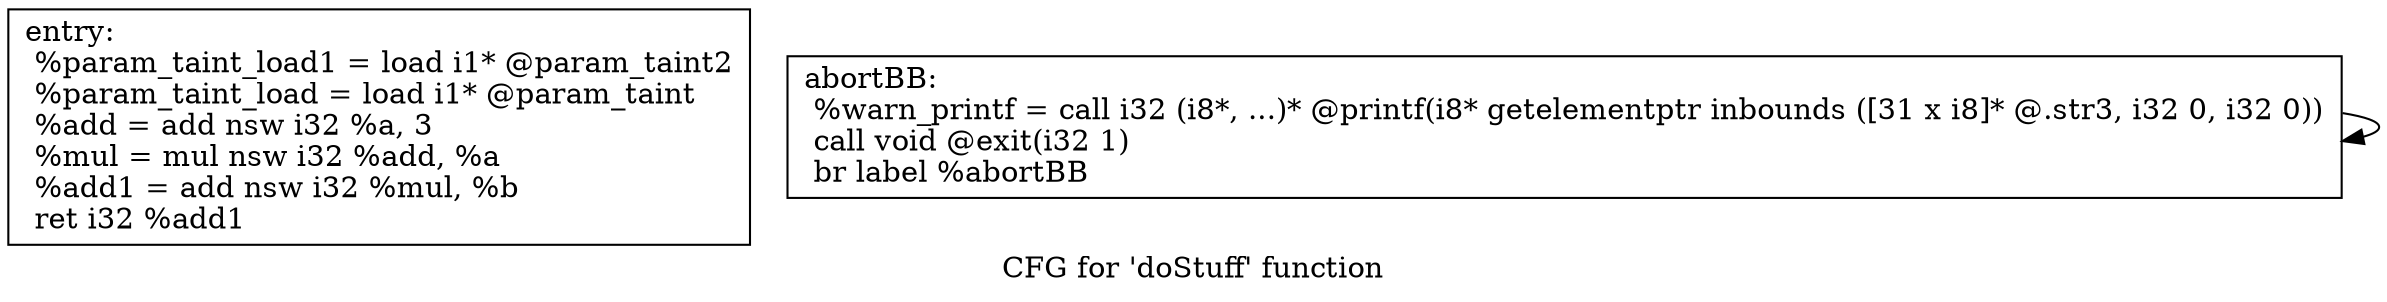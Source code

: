 digraph "CFG for 'doStuff' function" {
	label="CFG for 'doStuff' function";

	Node0x215be90 [shape=record,label="{entry:\l  %param_taint_load1 = load i1* @param_taint2\l  %param_taint_load = load i1* @param_taint\l  %add = add nsw i32 %a, 3\l  %mul = mul nsw i32 %add, %a\l  %add1 = add nsw i32 %mul, %b\l  ret i32 %add1\l}"];
	Node0x215b870 [shape=record,label="{abortBB:                                          \l  %warn_printf = call i32 (i8*, ...)* @printf(i8* getelementptr inbounds ([31 x i8]* @.str3, i32 0, i32 0))\l  call void @exit(i32 1)\l  br label %abortBB\l}"];
	Node0x215b870 -> Node0x215b870;
}
